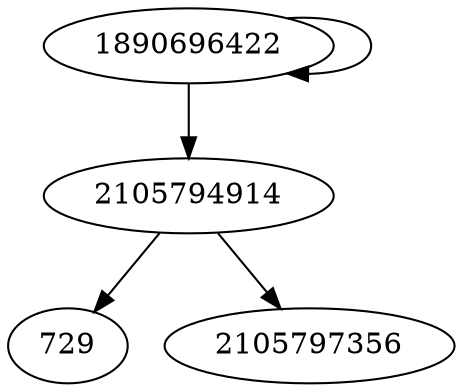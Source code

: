 digraph  {
729;
2105794914;
2105797356;
1890696422;
2105794914 -> 2105797356;
2105794914 -> 729;
1890696422 -> 2105794914;
1890696422 -> 1890696422;
}
